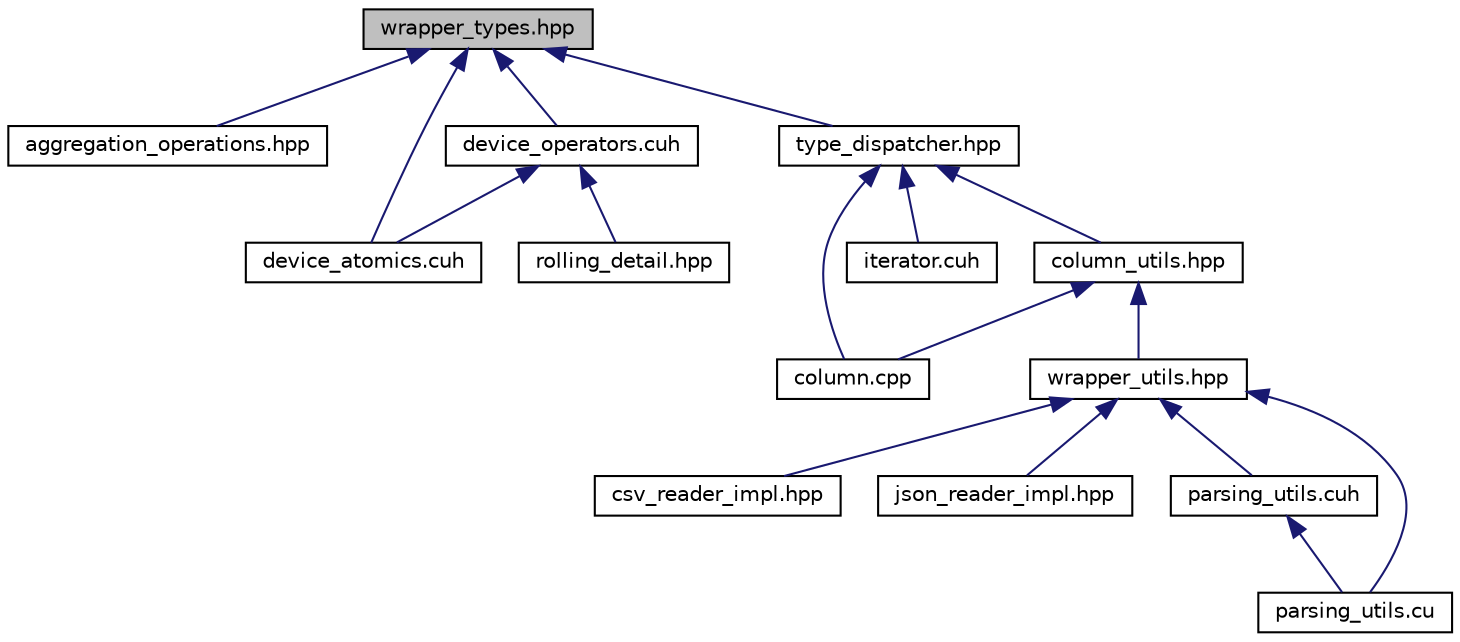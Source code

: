 digraph "wrapper_types.hpp"
{
  edge [fontname="Helvetica",fontsize="10",labelfontname="Helvetica",labelfontsize="10"];
  node [fontname="Helvetica",fontsize="10",shape=record];
  Node32 [label="wrapper_types.hpp",height=0.2,width=0.4,color="black", fillcolor="grey75", style="filled", fontcolor="black"];
  Node32 -> Node33 [dir="back",color="midnightblue",fontsize="10",style="solid",fontname="Helvetica"];
  Node33 [label="aggregation_operations.hpp",height=0.2,width=0.4,color="black", fillcolor="white", style="filled",URL="$aggregation__operations_8hpp.html",tooltip="This header defines the functors that may be used as aggregation operations for the hash-based groupb..."];
  Node32 -> Node34 [dir="back",color="midnightblue",fontsize="10",style="solid",fontname="Helvetica"];
  Node34 [label="device_atomics.cuh",height=0.2,width=0.4,color="black", fillcolor="white", style="filled",URL="$device__atomics_8cuh.html",tooltip="overloads for CUDA atomic operations "];
  Node32 -> Node35 [dir="back",color="midnightblue",fontsize="10",style="solid",fontname="Helvetica"];
  Node35 [label="device_operators.cuh",height=0.2,width=0.4,color="black", fillcolor="white", style="filled",URL="$device__operators_8cuh.html",tooltip="definition of the device operators "];
  Node35 -> Node36 [dir="back",color="midnightblue",fontsize="10",style="solid",fontname="Helvetica"];
  Node36 [label="rolling_detail.hpp",height=0.2,width=0.4,color="black", fillcolor="white", style="filled",URL="$rolling__detail_8hpp_source.html"];
  Node35 -> Node34 [dir="back",color="midnightblue",fontsize="10",style="solid",fontname="Helvetica"];
  Node32 -> Node37 [dir="back",color="midnightblue",fontsize="10",style="solid",fontname="Helvetica"];
  Node37 [label="type_dispatcher.hpp",height=0.2,width=0.4,color="black", fillcolor="white", style="filled",URL="$type__dispatcher_8hpp_source.html"];
  Node37 -> Node38 [dir="back",color="midnightblue",fontsize="10",style="solid",fontname="Helvetica"];
  Node38 [label="column.cpp",height=0.2,width=0.4,color="black", fillcolor="white", style="filled",URL="$column_8cpp.html",tooltip="Operations on GDF columns. "];
  Node37 -> Node39 [dir="back",color="midnightblue",fontsize="10",style="solid",fontname="Helvetica"];
  Node39 [label="iterator.cuh",height=0.2,width=0.4,color="black", fillcolor="white", style="filled",URL="$iterator_8cuh.html",tooltip="provide column input iterator with/without nulls "];
  Node37 -> Node40 [dir="back",color="midnightblue",fontsize="10",style="solid",fontname="Helvetica"];
  Node40 [label="column_utils.hpp",height=0.2,width=0.4,color="black", fillcolor="white", style="filled",URL="$column__utils_8hpp_source.html"];
  Node40 -> Node38 [dir="back",color="midnightblue",fontsize="10",style="solid",fontname="Helvetica"];
  Node40 -> Node41 [dir="back",color="midnightblue",fontsize="10",style="solid",fontname="Helvetica"];
  Node41 [label="wrapper_utils.hpp",height=0.2,width=0.4,color="black", fillcolor="white", style="filled",URL="$wrapper__utils_8hpp_source.html"];
  Node41 -> Node42 [dir="back",color="midnightblue",fontsize="10",style="solid",fontname="Helvetica"];
  Node42 [label="csv_reader_impl.hpp",height=0.2,width=0.4,color="black", fillcolor="white", style="filled",URL="$csv__reader__impl_8hpp_source.html"];
  Node41 -> Node43 [dir="back",color="midnightblue",fontsize="10",style="solid",fontname="Helvetica"];
  Node43 [label="json_reader_impl.hpp",height=0.2,width=0.4,color="black", fillcolor="white", style="filled",URL="$json__reader__impl_8hpp_source.html"];
  Node41 -> Node44 [dir="back",color="midnightblue",fontsize="10",style="solid",fontname="Helvetica"];
  Node44 [label="parsing_utils.cuh",height=0.2,width=0.4,color="black", fillcolor="white", style="filled",URL="$parsing__utils_8cuh.html"];
  Node44 -> Node45 [dir="back",color="midnightblue",fontsize="10",style="solid",fontname="Helvetica"];
  Node45 [label="parsing_utils.cu",height=0.2,width=0.4,color="black", fillcolor="white", style="filled",URL="$parsing__utils_8cu.html"];
  Node41 -> Node45 [dir="back",color="midnightblue",fontsize="10",style="solid",fontname="Helvetica"];
}
